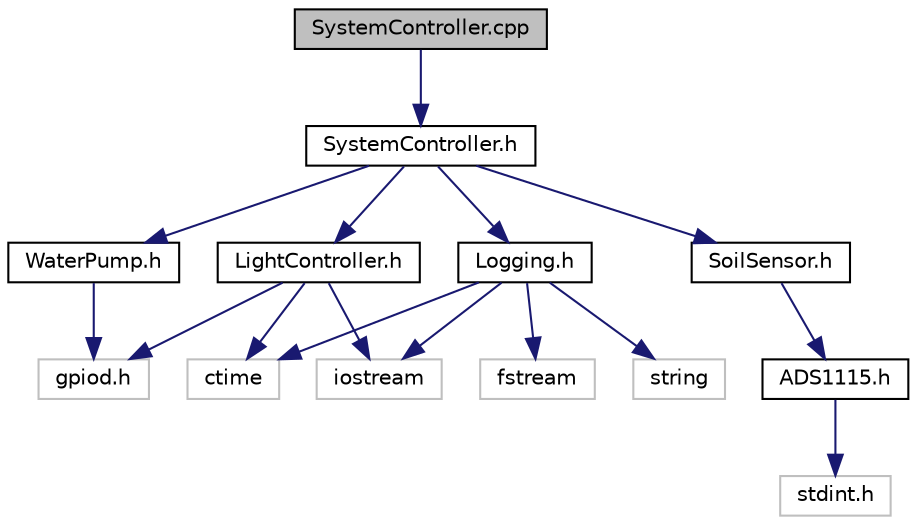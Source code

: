 digraph "SystemController.cpp"
{
 // LATEX_PDF_SIZE
  edge [fontname="Helvetica",fontsize="10",labelfontname="Helvetica",labelfontsize="10"];
  node [fontname="Helvetica",fontsize="10",shape=record];
  Node1 [label="SystemController.cpp",height=0.2,width=0.4,color="black", fillcolor="grey75", style="filled", fontcolor="black",tooltip="Implementation of the SystemController class."];
  Node1 -> Node2 [color="midnightblue",fontsize="10",style="solid"];
  Node2 [label="SystemController.h",height=0.2,width=0.4,color="black", fillcolor="white", style="filled",URL="$SystemController_8h_source.html",tooltip=" "];
  Node2 -> Node3 [color="midnightblue",fontsize="10",style="solid"];
  Node3 [label="WaterPump.h",height=0.2,width=0.4,color="black", fillcolor="white", style="filled",URL="$WaterPump_8h_source.html",tooltip=" "];
  Node3 -> Node4 [color="midnightblue",fontsize="10",style="solid"];
  Node4 [label="gpiod.h",height=0.2,width=0.4,color="grey75", fillcolor="white", style="filled",tooltip=" "];
  Node2 -> Node5 [color="midnightblue",fontsize="10",style="solid"];
  Node5 [label="LightController.h",height=0.2,width=0.4,color="black", fillcolor="white", style="filled",URL="$LightController_8h_source.html",tooltip=" "];
  Node5 -> Node4 [color="midnightblue",fontsize="10",style="solid"];
  Node5 -> Node6 [color="midnightblue",fontsize="10",style="solid"];
  Node6 [label="ctime",height=0.2,width=0.4,color="grey75", fillcolor="white", style="filled",tooltip=" "];
  Node5 -> Node7 [color="midnightblue",fontsize="10",style="solid"];
  Node7 [label="iostream",height=0.2,width=0.4,color="grey75", fillcolor="white", style="filled",tooltip=" "];
  Node2 -> Node8 [color="midnightblue",fontsize="10",style="solid"];
  Node8 [label="SoilSensor.h",height=0.2,width=0.4,color="black", fillcolor="white", style="filled",URL="$SoilSensor_8h_source.html",tooltip=" "];
  Node8 -> Node9 [color="midnightblue",fontsize="10",style="solid"];
  Node9 [label="ADS1115.h",height=0.2,width=0.4,color="black", fillcolor="white", style="filled",URL="$ADS1115_8h.html",tooltip="Header file for the ADS1115 class, which represents an Analog-to-Digital Converter (ADC) device."];
  Node9 -> Node10 [color="midnightblue",fontsize="10",style="solid"];
  Node10 [label="stdint.h",height=0.2,width=0.4,color="grey75", fillcolor="white", style="filled",tooltip=" "];
  Node2 -> Node11 [color="midnightblue",fontsize="10",style="solid"];
  Node11 [label="Logging.h",height=0.2,width=0.4,color="black", fillcolor="white", style="filled",URL="$Logging_8h_source.html",tooltip=" "];
  Node11 -> Node12 [color="midnightblue",fontsize="10",style="solid"];
  Node12 [label="fstream",height=0.2,width=0.4,color="grey75", fillcolor="white", style="filled",tooltip=" "];
  Node11 -> Node6 [color="midnightblue",fontsize="10",style="solid"];
  Node11 -> Node7 [color="midnightblue",fontsize="10",style="solid"];
  Node11 -> Node13 [color="midnightblue",fontsize="10",style="solid"];
  Node13 [label="string",height=0.2,width=0.4,color="grey75", fillcolor="white", style="filled",tooltip=" "];
}
